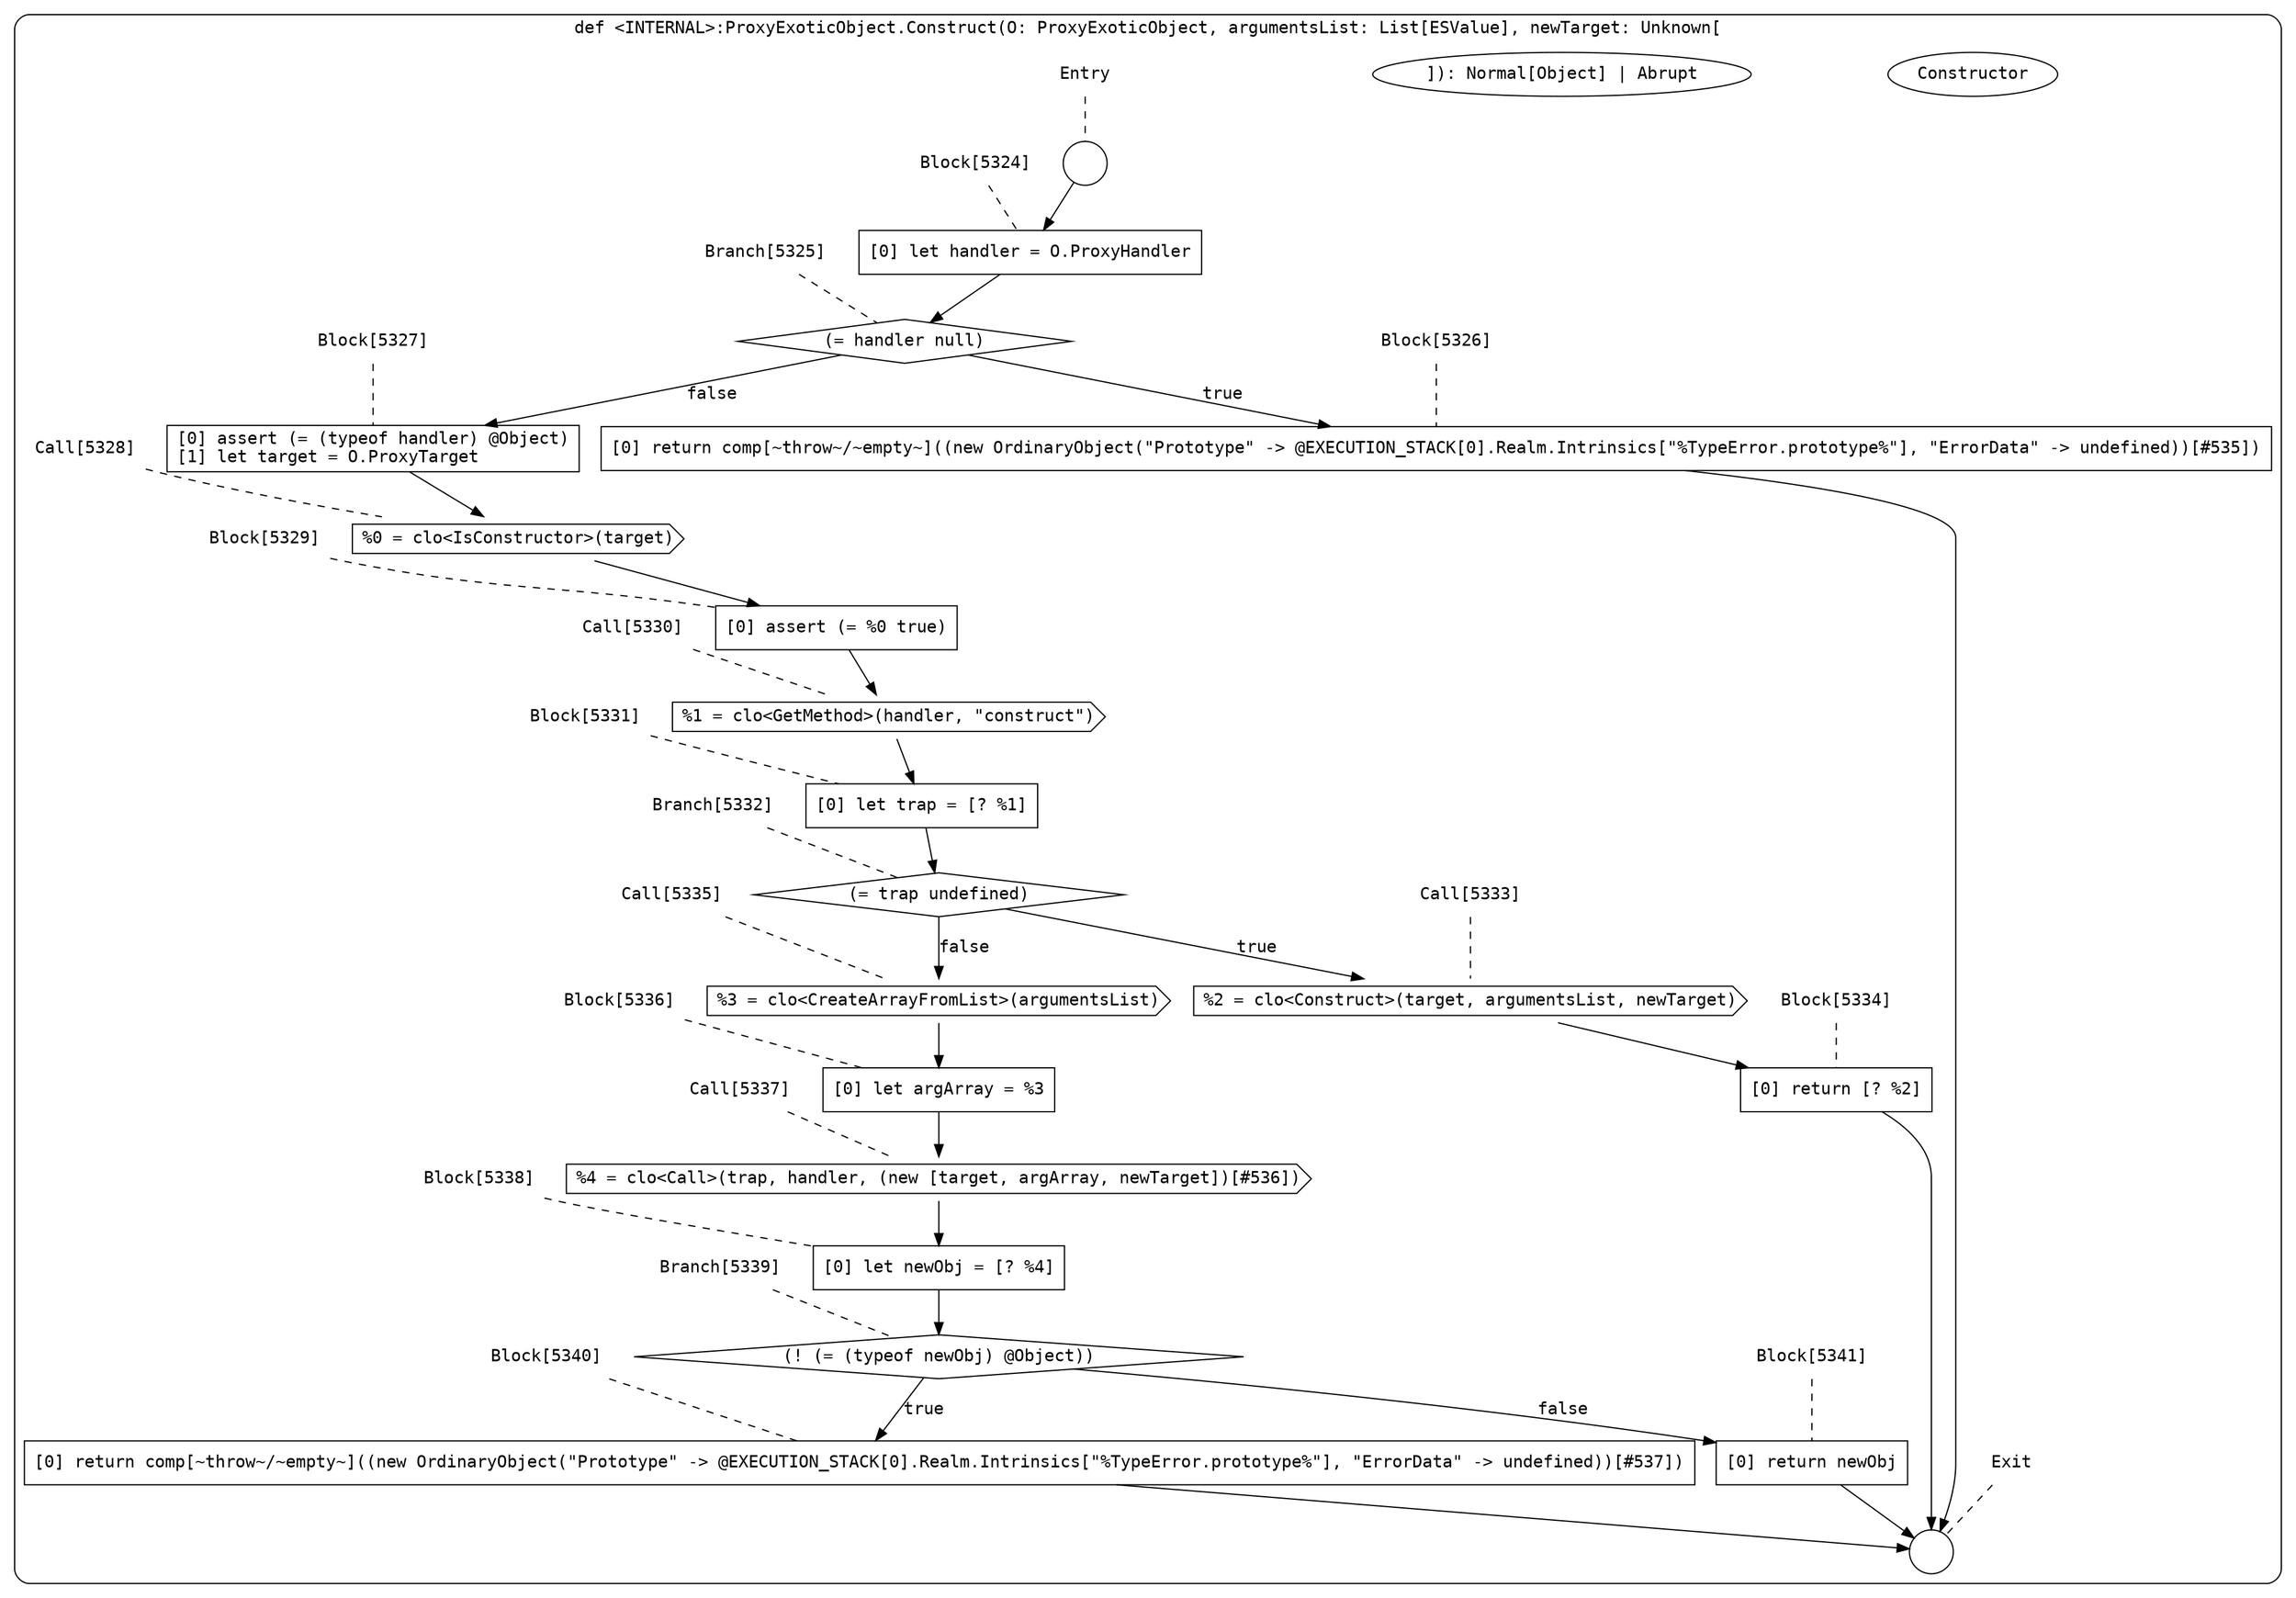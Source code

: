 digraph {
  graph [fontname = "Consolas"]
  node [fontname = "Consolas"]
  edge [fontname = "Consolas"]
  subgraph cluster1162 {
    label = "def <INTERNAL>:ProxyExoticObject.Construct(O: ProxyExoticObject, argumentsList: List[ESValue], newTarget: Unknown["Constructor"]): Normal[Object] | Abrupt"
    style = rounded
    cluster1162_entry_name [shape=none, label=<<font color="black">Entry</font>>]
    cluster1162_entry_name -> cluster1162_entry [arrowhead=none, color="black", style=dashed]
    cluster1162_entry [shape=circle label=" " color="black" fillcolor="white" style=filled]
    cluster1162_entry -> node5324 [color="black"]
    cluster1162_exit_name [shape=none, label=<<font color="black">Exit</font>>]
    cluster1162_exit_name -> cluster1162_exit [arrowhead=none, color="black", style=dashed]
    cluster1162_exit [shape=circle label=" " color="black" fillcolor="white" style=filled]
    node5324_name [shape=none, label=<<font color="black">Block[5324]</font>>]
    node5324_name -> node5324 [arrowhead=none, color="black", style=dashed]
    node5324 [shape=box, label=<<font color="black">[0] let handler = O.ProxyHandler<BR ALIGN="LEFT"/></font>> color="black" fillcolor="white", style=filled]
    node5324 -> node5325 [color="black"]
    node5325_name [shape=none, label=<<font color="black">Branch[5325]</font>>]
    node5325_name -> node5325 [arrowhead=none, color="black", style=dashed]
    node5325 [shape=diamond, label=<<font color="black">(= handler null)</font>> color="black" fillcolor="white", style=filled]
    node5325 -> node5326 [label=<<font color="black">true</font>> color="black"]
    node5325 -> node5327 [label=<<font color="black">false</font>> color="black"]
    node5326_name [shape=none, label=<<font color="black">Block[5326]</font>>]
    node5326_name -> node5326 [arrowhead=none, color="black", style=dashed]
    node5326 [shape=box, label=<<font color="black">[0] return comp[~throw~/~empty~]((new OrdinaryObject(&quot;Prototype&quot; -&gt; @EXECUTION_STACK[0].Realm.Intrinsics[&quot;%TypeError.prototype%&quot;], &quot;ErrorData&quot; -&gt; undefined))[#535])<BR ALIGN="LEFT"/></font>> color="black" fillcolor="white", style=filled]
    node5326 -> cluster1162_exit [color="black"]
    node5327_name [shape=none, label=<<font color="black">Block[5327]</font>>]
    node5327_name -> node5327 [arrowhead=none, color="black", style=dashed]
    node5327 [shape=box, label=<<font color="black">[0] assert (= (typeof handler) @Object)<BR ALIGN="LEFT"/>[1] let target = O.ProxyTarget<BR ALIGN="LEFT"/></font>> color="black" fillcolor="white", style=filled]
    node5327 -> node5328 [color="black"]
    node5328_name [shape=none, label=<<font color="black">Call[5328]</font>>]
    node5328_name -> node5328 [arrowhead=none, color="black", style=dashed]
    node5328 [shape=cds, label=<<font color="black">%0 = clo&lt;IsConstructor&gt;(target)</font>> color="black" fillcolor="white", style=filled]
    node5328 -> node5329 [color="black"]
    node5329_name [shape=none, label=<<font color="black">Block[5329]</font>>]
    node5329_name -> node5329 [arrowhead=none, color="black", style=dashed]
    node5329 [shape=box, label=<<font color="black">[0] assert (= %0 true)<BR ALIGN="LEFT"/></font>> color="black" fillcolor="white", style=filled]
    node5329 -> node5330 [color="black"]
    node5330_name [shape=none, label=<<font color="black">Call[5330]</font>>]
    node5330_name -> node5330 [arrowhead=none, color="black", style=dashed]
    node5330 [shape=cds, label=<<font color="black">%1 = clo&lt;GetMethod&gt;(handler, &quot;construct&quot;)</font>> color="black" fillcolor="white", style=filled]
    node5330 -> node5331 [color="black"]
    node5331_name [shape=none, label=<<font color="black">Block[5331]</font>>]
    node5331_name -> node5331 [arrowhead=none, color="black", style=dashed]
    node5331 [shape=box, label=<<font color="black">[0] let trap = [? %1]<BR ALIGN="LEFT"/></font>> color="black" fillcolor="white", style=filled]
    node5331 -> node5332 [color="black"]
    node5332_name [shape=none, label=<<font color="black">Branch[5332]</font>>]
    node5332_name -> node5332 [arrowhead=none, color="black", style=dashed]
    node5332 [shape=diamond, label=<<font color="black">(= trap undefined)</font>> color="black" fillcolor="white", style=filled]
    node5332 -> node5333 [label=<<font color="black">true</font>> color="black"]
    node5332 -> node5335 [label=<<font color="black">false</font>> color="black"]
    node5333_name [shape=none, label=<<font color="black">Call[5333]</font>>]
    node5333_name -> node5333 [arrowhead=none, color="black", style=dashed]
    node5333 [shape=cds, label=<<font color="black">%2 = clo&lt;Construct&gt;(target, argumentsList, newTarget)</font>> color="black" fillcolor="white", style=filled]
    node5333 -> node5334 [color="black"]
    node5335_name [shape=none, label=<<font color="black">Call[5335]</font>>]
    node5335_name -> node5335 [arrowhead=none, color="black", style=dashed]
    node5335 [shape=cds, label=<<font color="black">%3 = clo&lt;CreateArrayFromList&gt;(argumentsList)</font>> color="black" fillcolor="white", style=filled]
    node5335 -> node5336 [color="black"]
    node5334_name [shape=none, label=<<font color="black">Block[5334]</font>>]
    node5334_name -> node5334 [arrowhead=none, color="black", style=dashed]
    node5334 [shape=box, label=<<font color="black">[0] return [? %2]<BR ALIGN="LEFT"/></font>> color="black" fillcolor="white", style=filled]
    node5334 -> cluster1162_exit [color="black"]
    node5336_name [shape=none, label=<<font color="black">Block[5336]</font>>]
    node5336_name -> node5336 [arrowhead=none, color="black", style=dashed]
    node5336 [shape=box, label=<<font color="black">[0] let argArray = %3<BR ALIGN="LEFT"/></font>> color="black" fillcolor="white", style=filled]
    node5336 -> node5337 [color="black"]
    node5337_name [shape=none, label=<<font color="black">Call[5337]</font>>]
    node5337_name -> node5337 [arrowhead=none, color="black", style=dashed]
    node5337 [shape=cds, label=<<font color="black">%4 = clo&lt;Call&gt;(trap, handler, (new [target, argArray, newTarget])[#536])</font>> color="black" fillcolor="white", style=filled]
    node5337 -> node5338 [color="black"]
    node5338_name [shape=none, label=<<font color="black">Block[5338]</font>>]
    node5338_name -> node5338 [arrowhead=none, color="black", style=dashed]
    node5338 [shape=box, label=<<font color="black">[0] let newObj = [? %4]<BR ALIGN="LEFT"/></font>> color="black" fillcolor="white", style=filled]
    node5338 -> node5339 [color="black"]
    node5339_name [shape=none, label=<<font color="black">Branch[5339]</font>>]
    node5339_name -> node5339 [arrowhead=none, color="black", style=dashed]
    node5339 [shape=diamond, label=<<font color="black">(! (= (typeof newObj) @Object))</font>> color="black" fillcolor="white", style=filled]
    node5339 -> node5340 [label=<<font color="black">true</font>> color="black"]
    node5339 -> node5341 [label=<<font color="black">false</font>> color="black"]
    node5340_name [shape=none, label=<<font color="black">Block[5340]</font>>]
    node5340_name -> node5340 [arrowhead=none, color="black", style=dashed]
    node5340 [shape=box, label=<<font color="black">[0] return comp[~throw~/~empty~]((new OrdinaryObject(&quot;Prototype&quot; -&gt; @EXECUTION_STACK[0].Realm.Intrinsics[&quot;%TypeError.prototype%&quot;], &quot;ErrorData&quot; -&gt; undefined))[#537])<BR ALIGN="LEFT"/></font>> color="black" fillcolor="white", style=filled]
    node5340 -> cluster1162_exit [color="black"]
    node5341_name [shape=none, label=<<font color="black">Block[5341]</font>>]
    node5341_name -> node5341 [arrowhead=none, color="black", style=dashed]
    node5341 [shape=box, label=<<font color="black">[0] return newObj<BR ALIGN="LEFT"/></font>> color="black" fillcolor="white", style=filled]
    node5341 -> cluster1162_exit [color="black"]
  }
}
